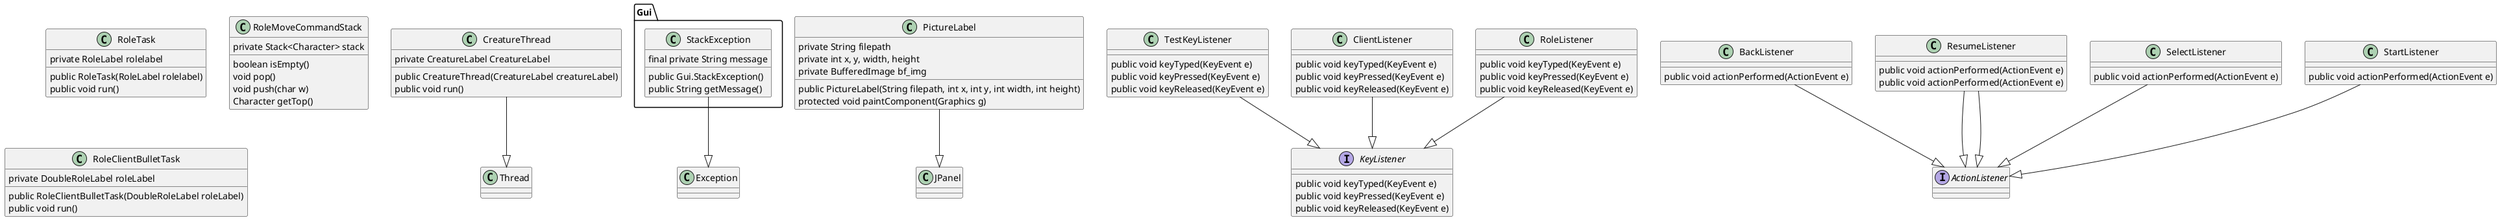 @startuml

class Thread{

}

class Exception{

}

class JPanel{

}

interface KeyListener{
    public void keyTyped(KeyEvent e)
    public void keyPressed(KeyEvent e) 
    public void keyReleased(KeyEvent e) 
}


class CreatureThread{
    private CreatureLabel CreatureLabel
    public CreatureThread(CreatureLabel creatureLabel)
    public void run()
}


class TestKeyListener {
    public void keyTyped(KeyEvent e)
    public void keyPressed(KeyEvent e) 
    public void keyReleased(KeyEvent e)
}


class ClientListener{
    public void keyTyped(KeyEvent e)
    public void keyPressed(KeyEvent e) 
    public void keyReleased(KeyEvent e)
}

class RoleTask {
    private RoleLabel rolelabel
    public RoleTask(RoleLabel rolelabel)
    public void run()
}


class RoleMoveCommandStack {
    private Stack<Character> stack 
    boolean isEmpty()
    void pop()
    void push(char w)
    Character getTop()
}

class Gui.StackException {
    final private String message
    public Gui.StackException()
    public String getMessage()
}

class RoleClientBulletTask{
    private DoubleRoleLabel roleLabel
    public RoleClientBulletTask(DoubleRoleLabel roleLabel)
    public void run() 
}


class RoleListener{
    public void keyTyped(KeyEvent e)
    public void keyPressed(KeyEvent e) 
    public void keyReleased(KeyEvent e)
}

class PictureLabel{
    private String filepath
    private int x, y, width, height
    private BufferedImage bf_img
    public PictureLabel(String filepath, int x, int y, int width, int height)
    protected void paintComponent(Graphics g)
}

interface ActionListener{

}

class BackListener {
    public void actionPerformed(ActionEvent e) 
}

class ResumeListener {
    public void actionPerformed(ActionEvent e)
}


class SelectListener {
    public void actionPerformed(ActionEvent e) 
}

class StartListener {
    public void actionPerformed(ActionEvent e) 
}

class ResumeListener {
    public void actionPerformed(ActionEvent e)
}



CreatureThread --|>Thread
TestKeyListener --|>KeyListener
ClientListener --|>KeyListener
Gui.StackException --|>Exception
RoleListener --|>KeyListener
PictureLabel --|>JPanel
ResumeListener --|>ActionListener
BackListener --|>ActionListener
SelectListener --|>ActionListener
StartListener --|>ActionListener
ResumeListener --|>ActionListener
@enduml